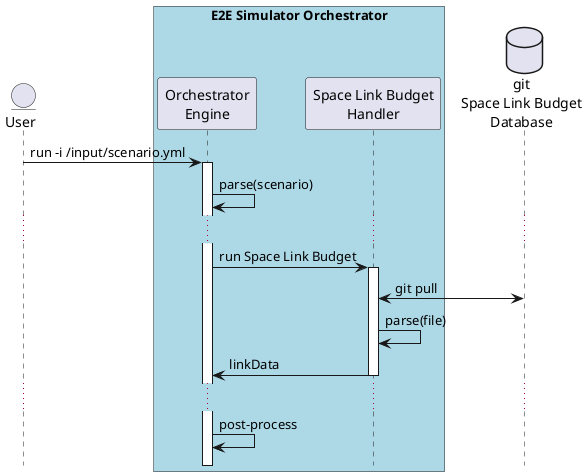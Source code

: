 @startuml
hide footbox
!pragma teoz true

entity "User" as u

box "E2E Simulator Orchestrator" #LightBlue
participant "Orchestrator\nEngine" as orch
participant "Space Link Budget\nHandler" as hndl
end box

database "git\nSpace Link Budget\nDatabase" as srv

u -> orch: run -i /input/scenario.yml
activate orch
orch -> orch: parse(scenario)
...
orch -> hndl: run Space Link Budget
activate hndl
hndl <-> srv: git pull
hndl -> hndl: parse(file)
hndl -> orch: linkData
deactivate hndl
...
orch -> orch: post-process


@enduml